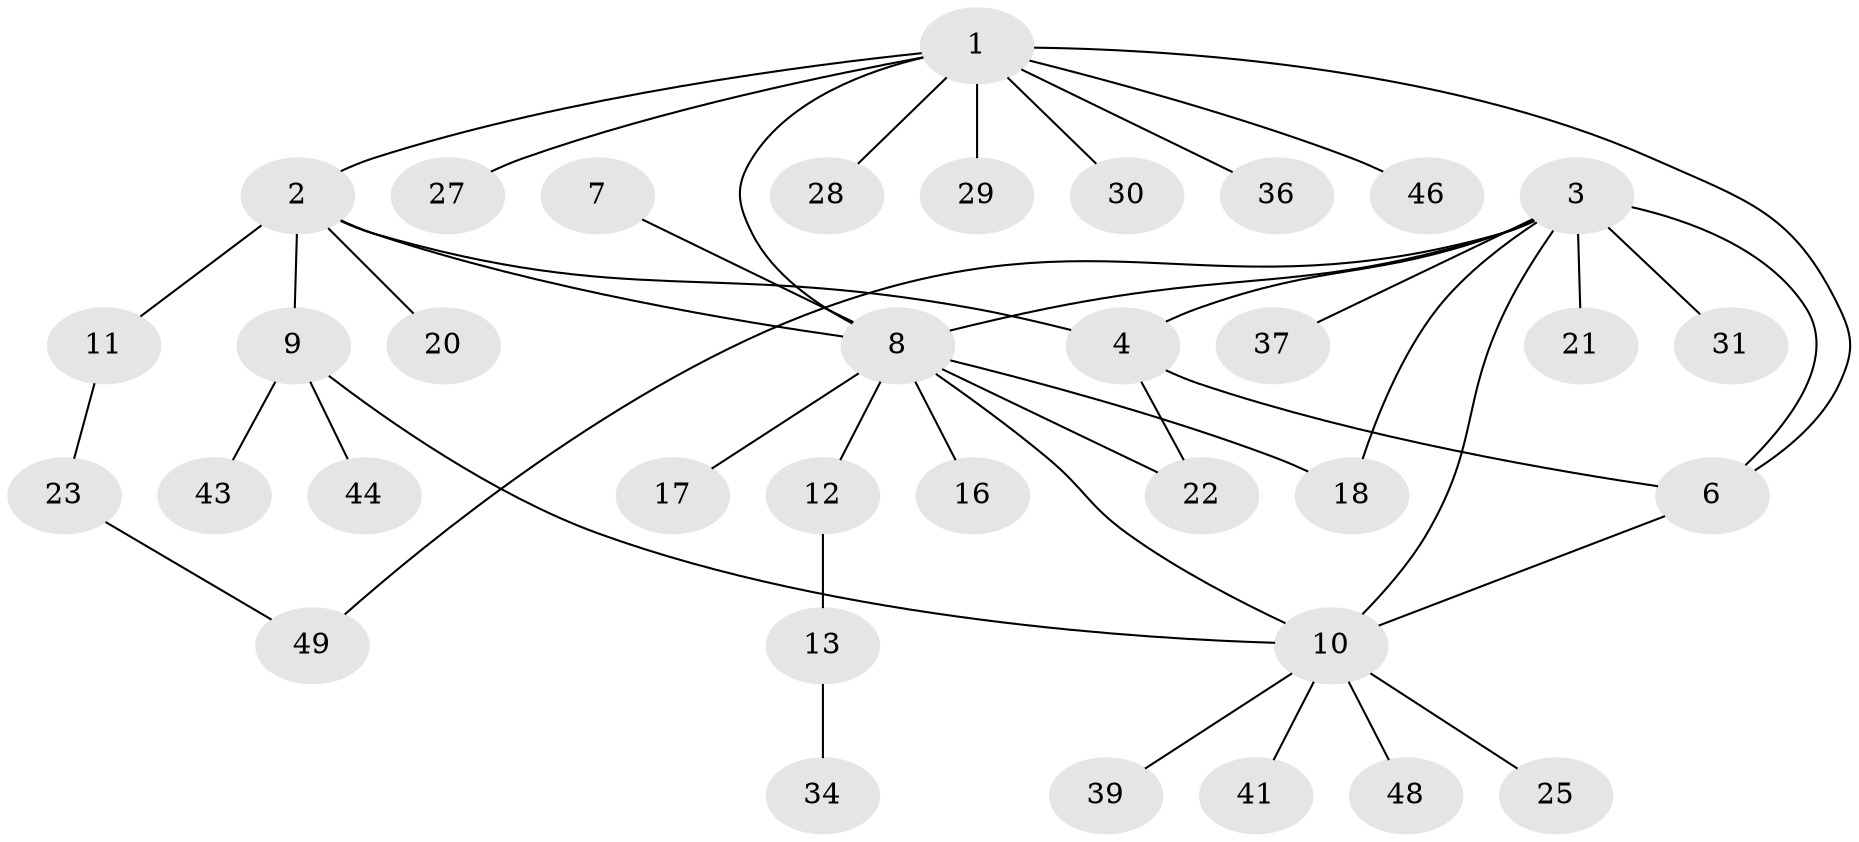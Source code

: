 // Generated by graph-tools (version 1.1) at 2025/52/02/27/25 19:52:19]
// undirected, 35 vertices, 44 edges
graph export_dot {
graph [start="1"]
  node [color=gray90,style=filled];
  1 [super="+5"];
  2 [super="+42"];
  3 [super="+14"];
  4 [super="+38"];
  6 [super="+35"];
  7;
  8 [super="+26"];
  9 [super="+24"];
  10 [super="+15"];
  11;
  12;
  13 [super="+32"];
  16 [super="+19"];
  17;
  18;
  20 [super="+45"];
  21;
  22;
  23 [super="+33"];
  25 [super="+40"];
  27;
  28;
  29;
  30;
  31;
  34;
  36;
  37;
  39 [super="+47"];
  41;
  43;
  44;
  46;
  48;
  49;
  1 -- 2;
  1 -- 29;
  1 -- 36;
  1 -- 6;
  1 -- 8;
  1 -- 46;
  1 -- 27;
  1 -- 28;
  1 -- 30;
  2 -- 4;
  2 -- 8;
  2 -- 9 [weight=2];
  2 -- 11;
  2 -- 20;
  3 -- 4;
  3 -- 6;
  3 -- 8;
  3 -- 10;
  3 -- 49;
  3 -- 18;
  3 -- 37;
  3 -- 21;
  3 -- 31;
  4 -- 22;
  4 -- 6;
  6 -- 10;
  7 -- 8;
  8 -- 10;
  8 -- 12;
  8 -- 16;
  8 -- 17;
  8 -- 18;
  8 -- 22;
  9 -- 10;
  9 -- 43;
  9 -- 44;
  10 -- 25;
  10 -- 39;
  10 -- 41;
  10 -- 48;
  11 -- 23;
  12 -- 13;
  13 -- 34;
  23 -- 49;
}
